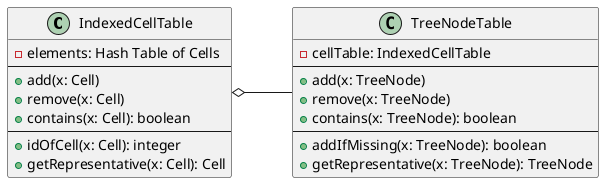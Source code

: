 @startuml
skinparam defaultFontName Times New Roman
left to right direction

class IndexedCellTable {
    -elements: Hash Table of Cells
    --
    +add(x: Cell)
    +remove(x: Cell)
    +contains(x: Cell): boolean
    --
    +idOfCell(x: Cell): integer
    +getRepresentative(x: Cell): Cell
}

class TreeNodeTable {
    -cellTable: IndexedCellTable
    --
    +add(x: TreeNode)
    +remove(x: TreeNode)
    +contains(x: TreeNode): boolean
    --
    +addIfMissing(x: TreeNode): boolean
    +getRepresentative(x: TreeNode): TreeNode
}

IndexedCellTable o-- TreeNodeTable

@enduml